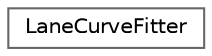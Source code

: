 digraph "Graphical Class Hierarchy"
{
 // LATEX_PDF_SIZE
  bgcolor="transparent";
  edge [fontname=Helvetica,fontsize=10,labelfontname=Helvetica,labelfontsize=10];
  node [fontname=Helvetica,fontsize=10,shape=box,height=0.2,width=0.4];
  rankdir="LR";
  Node0 [id="Node000000",label="LaneCurveFitter",height=0.2,width=0.4,color="grey40", fillcolor="white", style="filled",URL="$classLaneCurveFitter.html",tooltip=" "];
}
